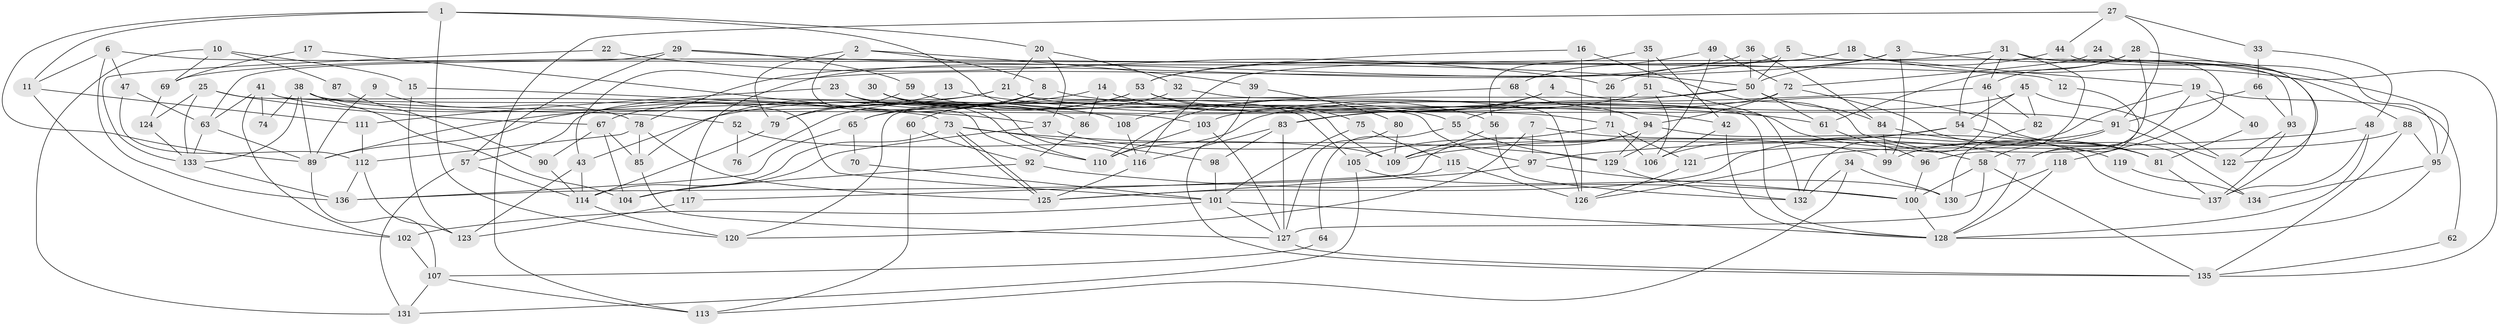 // Generated by graph-tools (version 1.1) at 2025/02/03/09/25 03:02:15]
// undirected, 137 vertices, 274 edges
graph export_dot {
graph [start="1"]
  node [color=gray90,style=filled];
  1;
  2;
  3;
  4;
  5;
  6;
  7;
  8;
  9;
  10;
  11;
  12;
  13;
  14;
  15;
  16;
  17;
  18;
  19;
  20;
  21;
  22;
  23;
  24;
  25;
  26;
  27;
  28;
  29;
  30;
  31;
  32;
  33;
  34;
  35;
  36;
  37;
  38;
  39;
  40;
  41;
  42;
  43;
  44;
  45;
  46;
  47;
  48;
  49;
  50;
  51;
  52;
  53;
  54;
  55;
  56;
  57;
  58;
  59;
  60;
  61;
  62;
  63;
  64;
  65;
  66;
  67;
  68;
  69;
  70;
  71;
  72;
  73;
  74;
  75;
  76;
  77;
  78;
  79;
  80;
  81;
  82;
  83;
  84;
  85;
  86;
  87;
  88;
  89;
  90;
  91;
  92;
  93;
  94;
  95;
  96;
  97;
  98;
  99;
  100;
  101;
  102;
  103;
  104;
  105;
  106;
  107;
  108;
  109;
  110;
  111;
  112;
  113;
  114;
  115;
  116;
  117;
  118;
  119;
  120;
  121;
  122;
  123;
  124;
  125;
  126;
  127;
  128;
  129;
  130;
  131;
  132;
  133;
  134;
  135;
  136;
  137;
  1 -- 89;
  1 -- 109;
  1 -- 11;
  1 -- 20;
  1 -- 120;
  2 -- 79;
  2 -- 8;
  2 -- 39;
  2 -- 110;
  3 -- 43;
  3 -- 88;
  3 -- 26;
  3 -- 99;
  4 -- 110;
  4 -- 83;
  4 -- 134;
  5 -- 117;
  5 -- 93;
  5 -- 50;
  6 -- 47;
  6 -- 11;
  6 -- 12;
  6 -- 136;
  7 -- 120;
  7 -- 97;
  7 -- 77;
  8 -- 61;
  8 -- 60;
  8 -- 67;
  8 -- 85;
  9 -- 89;
  9 -- 78;
  10 -- 69;
  10 -- 131;
  10 -- 15;
  10 -- 87;
  11 -- 102;
  11 -- 111;
  12 -- 77;
  13 -- 42;
  13 -- 89;
  14 -- 56;
  14 -- 86;
  14 -- 43;
  15 -- 37;
  15 -- 123;
  16 -- 58;
  16 -- 126;
  16 -- 53;
  17 -- 73;
  17 -- 69;
  18 -- 53;
  18 -- 135;
  18 -- 19;
  18 -- 69;
  19 -- 77;
  19 -- 40;
  19 -- 62;
  19 -- 121;
  20 -- 21;
  20 -- 32;
  20 -- 37;
  21 -- 57;
  21 -- 91;
  21 -- 89;
  21 -- 128;
  22 -- 133;
  22 -- 26;
  23 -- 111;
  23 -- 55;
  23 -- 110;
  24 -- 122;
  24 -- 72;
  25 -- 101;
  25 -- 67;
  25 -- 124;
  25 -- 133;
  26 -- 71;
  27 -- 44;
  27 -- 113;
  27 -- 33;
  27 -- 91;
  28 -- 96;
  28 -- 46;
  28 -- 61;
  28 -- 95;
  29 -- 59;
  29 -- 50;
  29 -- 57;
  29 -- 63;
  30 -- 105;
  30 -- 116;
  30 -- 86;
  31 -- 137;
  31 -- 46;
  31 -- 54;
  31 -- 58;
  31 -- 116;
  31 -- 118;
  32 -- 126;
  32 -- 65;
  33 -- 48;
  33 -- 66;
  34 -- 130;
  34 -- 132;
  34 -- 113;
  35 -- 42;
  35 -- 51;
  35 -- 56;
  36 -- 78;
  36 -- 50;
  36 -- 84;
  37 -- 99;
  37 -- 104;
  38 -- 89;
  38 -- 133;
  38 -- 52;
  38 -- 74;
  38 -- 103;
  38 -- 104;
  39 -- 135;
  39 -- 80;
  40 -- 81;
  41 -- 63;
  41 -- 108;
  41 -- 74;
  41 -- 97;
  41 -- 102;
  42 -- 128;
  42 -- 106;
  43 -- 123;
  43 -- 114;
  44 -- 50;
  44 -- 95;
  45 -- 110;
  45 -- 54;
  45 -- 82;
  45 -- 122;
  46 -- 83;
  46 -- 132;
  46 -- 82;
  47 -- 63;
  47 -- 112;
  48 -- 97;
  48 -- 128;
  48 -- 137;
  49 -- 72;
  49 -- 129;
  49 -- 68;
  50 -- 120;
  50 -- 55;
  50 -- 61;
  50 -- 84;
  51 -- 132;
  51 -- 65;
  51 -- 106;
  52 -- 109;
  52 -- 76;
  53 -- 81;
  53 -- 75;
  53 -- 76;
  53 -- 79;
  54 -- 81;
  54 -- 106;
  54 -- 109;
  55 -- 129;
  55 -- 64;
  56 -- 109;
  56 -- 132;
  57 -- 114;
  57 -- 131;
  58 -- 127;
  58 -- 100;
  58 -- 135;
  59 -- 71;
  59 -- 79;
  60 -- 92;
  60 -- 113;
  61 -- 96;
  62 -- 135;
  63 -- 133;
  63 -- 89;
  64 -- 107;
  65 -- 136;
  65 -- 70;
  66 -- 91;
  66 -- 93;
  67 -- 104;
  67 -- 85;
  67 -- 90;
  68 -- 94;
  68 -- 108;
  69 -- 124;
  70 -- 101;
  71 -- 106;
  71 -- 105;
  71 -- 121;
  72 -- 94;
  72 -- 103;
  72 -- 81;
  73 -- 98;
  73 -- 125;
  73 -- 125;
  73 -- 114;
  73 -- 129;
  75 -- 101;
  75 -- 115;
  77 -- 128;
  78 -- 125;
  78 -- 85;
  78 -- 112;
  79 -- 114;
  80 -- 127;
  80 -- 109;
  81 -- 137;
  82 -- 130;
  83 -- 127;
  83 -- 116;
  83 -- 98;
  84 -- 99;
  84 -- 119;
  85 -- 127;
  86 -- 92;
  87 -- 90;
  88 -- 95;
  88 -- 135;
  88 -- 126;
  89 -- 107;
  90 -- 114;
  91 -- 99;
  91 -- 122;
  91 -- 125;
  92 -- 104;
  92 -- 100;
  93 -- 122;
  93 -- 137;
  94 -- 109;
  94 -- 137;
  94 -- 129;
  94 -- 136;
  95 -- 128;
  95 -- 134;
  96 -- 100;
  97 -- 125;
  97 -- 100;
  98 -- 101;
  100 -- 128;
  101 -- 128;
  101 -- 127;
  101 -- 102;
  102 -- 107;
  103 -- 110;
  103 -- 127;
  105 -- 131;
  105 -- 130;
  107 -- 113;
  107 -- 131;
  108 -- 116;
  111 -- 112;
  112 -- 136;
  112 -- 123;
  114 -- 120;
  115 -- 126;
  115 -- 117;
  116 -- 125;
  117 -- 123;
  118 -- 128;
  118 -- 130;
  119 -- 134;
  121 -- 126;
  124 -- 133;
  127 -- 135;
  129 -- 132;
  133 -- 136;
}
